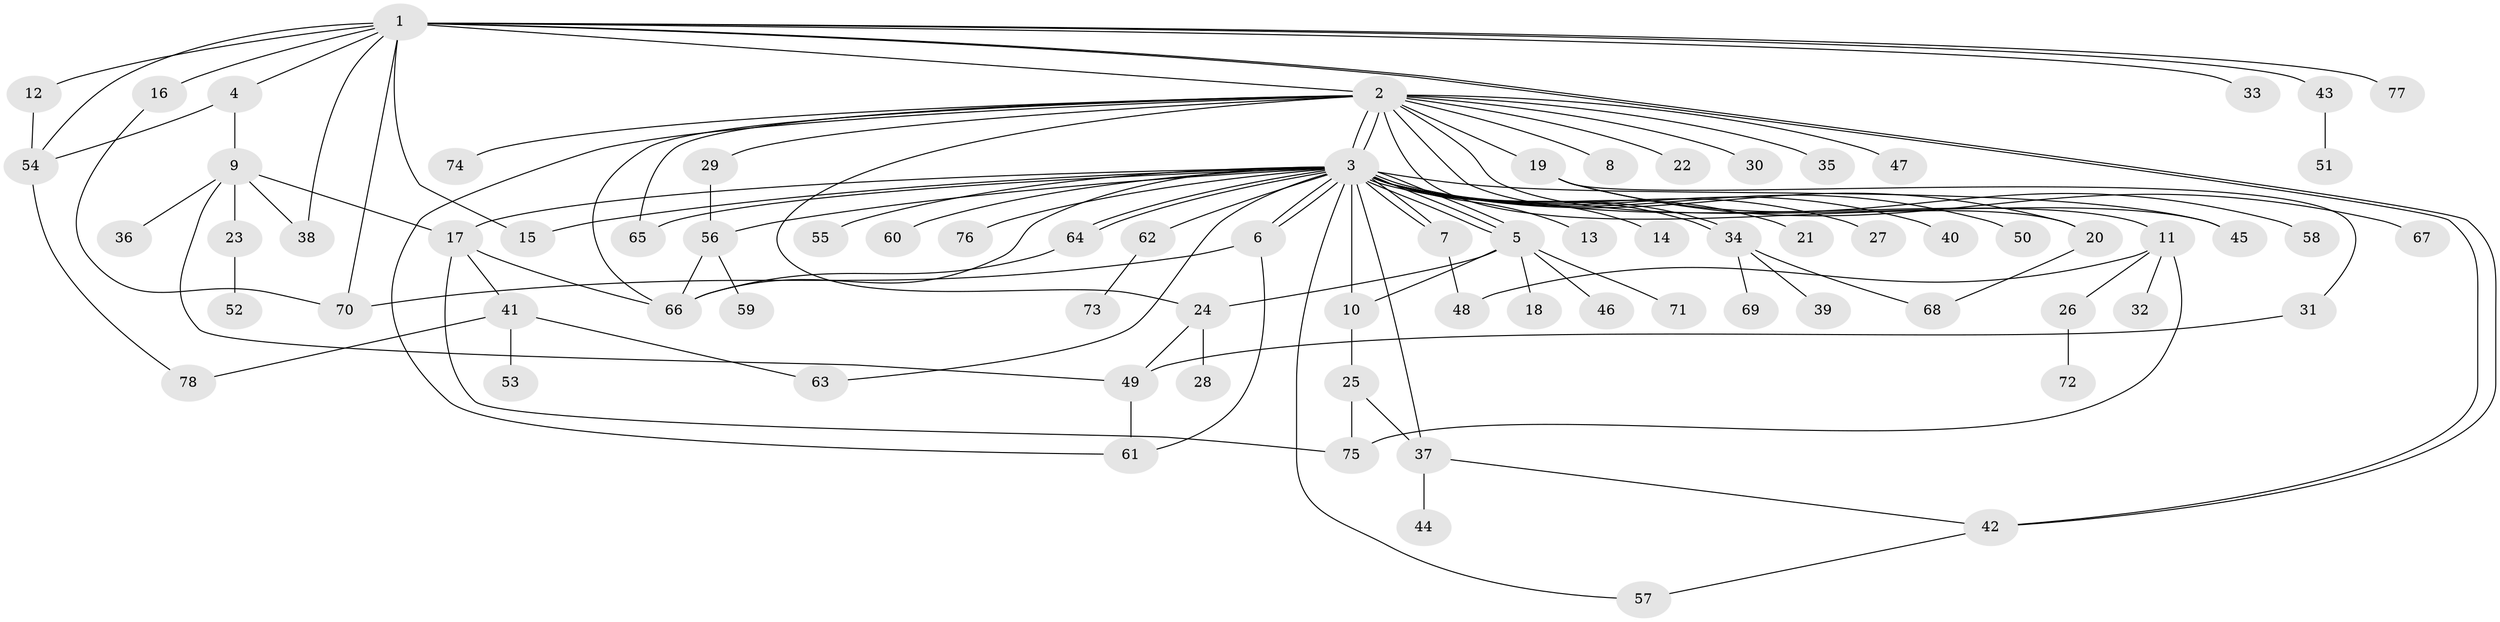 // coarse degree distribution, {10: 0.018518518518518517, 19: 0.018518518518518517, 4: 0.07407407407407407, 1: 0.6296296296296297, 2: 0.16666666666666666, 8: 0.018518518518518517, 3: 0.018518518518518517, 9: 0.018518518518518517, 14: 0.018518518518518517, 5: 0.018518518518518517}
// Generated by graph-tools (version 1.1) at 2025/51/03/04/25 21:51:05]
// undirected, 78 vertices, 115 edges
graph export_dot {
graph [start="1"]
  node [color=gray90,style=filled];
  1;
  2;
  3;
  4;
  5;
  6;
  7;
  8;
  9;
  10;
  11;
  12;
  13;
  14;
  15;
  16;
  17;
  18;
  19;
  20;
  21;
  22;
  23;
  24;
  25;
  26;
  27;
  28;
  29;
  30;
  31;
  32;
  33;
  34;
  35;
  36;
  37;
  38;
  39;
  40;
  41;
  42;
  43;
  44;
  45;
  46;
  47;
  48;
  49;
  50;
  51;
  52;
  53;
  54;
  55;
  56;
  57;
  58;
  59;
  60;
  61;
  62;
  63;
  64;
  65;
  66;
  67;
  68;
  69;
  70;
  71;
  72;
  73;
  74;
  75;
  76;
  77;
  78;
  1 -- 2;
  1 -- 4;
  1 -- 12;
  1 -- 15;
  1 -- 16;
  1 -- 33;
  1 -- 38;
  1 -- 42;
  1 -- 42;
  1 -- 43;
  1 -- 54;
  1 -- 70;
  1 -- 77;
  2 -- 3;
  2 -- 3;
  2 -- 8;
  2 -- 11;
  2 -- 19;
  2 -- 20;
  2 -- 22;
  2 -- 24;
  2 -- 29;
  2 -- 30;
  2 -- 35;
  2 -- 45;
  2 -- 47;
  2 -- 61;
  2 -- 65;
  2 -- 66;
  2 -- 74;
  3 -- 5;
  3 -- 5;
  3 -- 5;
  3 -- 6;
  3 -- 6;
  3 -- 7;
  3 -- 7;
  3 -- 10;
  3 -- 13;
  3 -- 14;
  3 -- 15;
  3 -- 17;
  3 -- 20;
  3 -- 21;
  3 -- 27;
  3 -- 34;
  3 -- 34;
  3 -- 37;
  3 -- 40;
  3 -- 45;
  3 -- 50;
  3 -- 55;
  3 -- 56;
  3 -- 57;
  3 -- 60;
  3 -- 62;
  3 -- 63;
  3 -- 64;
  3 -- 64;
  3 -- 65;
  3 -- 66;
  3 -- 76;
  4 -- 9;
  4 -- 54;
  5 -- 10;
  5 -- 18;
  5 -- 24;
  5 -- 46;
  5 -- 71;
  6 -- 61;
  6 -- 70;
  7 -- 48;
  9 -- 17;
  9 -- 23;
  9 -- 36;
  9 -- 38;
  9 -- 49;
  10 -- 25;
  11 -- 26;
  11 -- 32;
  11 -- 48;
  11 -- 75;
  12 -- 54;
  16 -- 70;
  17 -- 41;
  17 -- 66;
  17 -- 75;
  19 -- 31;
  19 -- 58;
  19 -- 67;
  20 -- 68;
  23 -- 52;
  24 -- 28;
  24 -- 49;
  25 -- 37;
  25 -- 75;
  26 -- 72;
  29 -- 56;
  31 -- 49;
  34 -- 39;
  34 -- 68;
  34 -- 69;
  37 -- 42;
  37 -- 44;
  41 -- 53;
  41 -- 63;
  41 -- 78;
  42 -- 57;
  43 -- 51;
  49 -- 61;
  54 -- 78;
  56 -- 59;
  56 -- 66;
  62 -- 73;
  64 -- 66;
}
